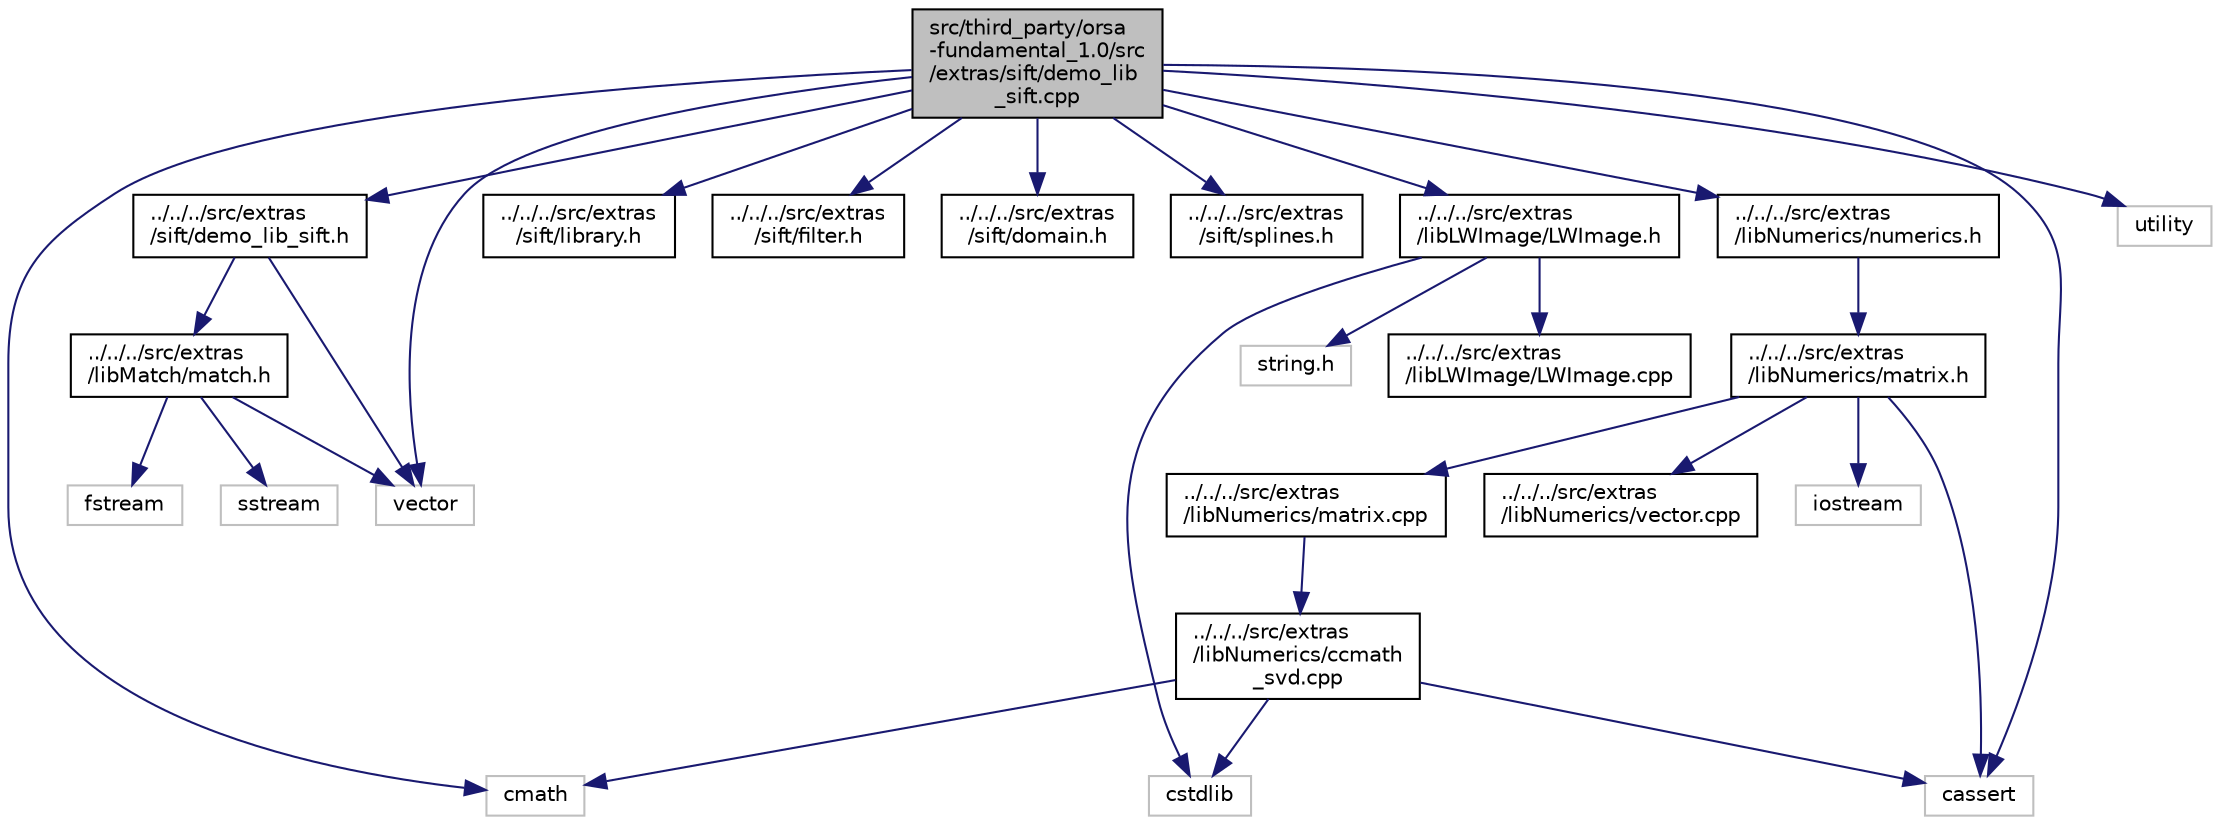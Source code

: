 digraph "src/third_party/orsa-fundamental_1.0/src/extras/sift/demo_lib_sift.cpp"
{
  edge [fontname="Helvetica",fontsize="10",labelfontname="Helvetica",labelfontsize="10"];
  node [fontname="Helvetica",fontsize="10",shape=record];
  Node1 [label="src/third_party/orsa\l-fundamental_1.0/src\l/extras/sift/demo_lib\l_sift.cpp",height=0.2,width=0.4,color="black", fillcolor="grey75", style="filled", fontcolor="black"];
  Node1 -> Node2 [color="midnightblue",fontsize="10",style="solid",fontname="Helvetica"];
  Node2 [label="cmath",height=0.2,width=0.4,color="grey75", fillcolor="white", style="filled"];
  Node1 -> Node3 [color="midnightblue",fontsize="10",style="solid",fontname="Helvetica"];
  Node3 [label="../../../src/extras\l/sift/demo_lib_sift.h",height=0.2,width=0.4,color="black", fillcolor="white", style="filled",URL="$demo__lib__sift_8h.html"];
  Node3 -> Node4 [color="midnightblue",fontsize="10",style="solid",fontname="Helvetica"];
  Node4 [label="vector",height=0.2,width=0.4,color="grey75", fillcolor="white", style="filled"];
  Node3 -> Node5 [color="midnightblue",fontsize="10",style="solid",fontname="Helvetica"];
  Node5 [label="../../../src/extras\l/libMatch/match.h",height=0.2,width=0.4,color="black", fillcolor="white", style="filled",URL="$match_8h.html"];
  Node5 -> Node4 [color="midnightblue",fontsize="10",style="solid",fontname="Helvetica"];
  Node5 -> Node6 [color="midnightblue",fontsize="10",style="solid",fontname="Helvetica"];
  Node6 [label="fstream",height=0.2,width=0.4,color="grey75", fillcolor="white", style="filled"];
  Node5 -> Node7 [color="midnightblue",fontsize="10",style="solid",fontname="Helvetica"];
  Node7 [label="sstream",height=0.2,width=0.4,color="grey75", fillcolor="white", style="filled"];
  Node1 -> Node8 [color="midnightblue",fontsize="10",style="solid",fontname="Helvetica"];
  Node8 [label="../../../src/extras\l/sift/library.h",height=0.2,width=0.4,color="black", fillcolor="white", style="filled",URL="$library_8h.html"];
  Node1 -> Node9 [color="midnightblue",fontsize="10",style="solid",fontname="Helvetica"];
  Node9 [label="../../../src/extras\l/sift/filter.h",height=0.2,width=0.4,color="black", fillcolor="white", style="filled",URL="$filter_8h.html"];
  Node1 -> Node10 [color="midnightblue",fontsize="10",style="solid",fontname="Helvetica"];
  Node10 [label="../../../src/extras\l/sift/domain.h",height=0.2,width=0.4,color="black", fillcolor="white", style="filled",URL="$domain_8h.html"];
  Node1 -> Node11 [color="midnightblue",fontsize="10",style="solid",fontname="Helvetica"];
  Node11 [label="../../../src/extras\l/sift/splines.h",height=0.2,width=0.4,color="black", fillcolor="white", style="filled",URL="$splines_8h.html"];
  Node1 -> Node12 [color="midnightblue",fontsize="10",style="solid",fontname="Helvetica"];
  Node12 [label="../../../src/extras\l/libLWImage/LWImage.h",height=0.2,width=0.4,color="black", fillcolor="white", style="filled",URL="$LWImage_8h.html",tooltip="Light weight image structure. "];
  Node12 -> Node13 [color="midnightblue",fontsize="10",style="solid",fontname="Helvetica"];
  Node13 [label="cstdlib",height=0.2,width=0.4,color="grey75", fillcolor="white", style="filled"];
  Node12 -> Node14 [color="midnightblue",fontsize="10",style="solid",fontname="Helvetica"];
  Node14 [label="string.h",height=0.2,width=0.4,color="grey75", fillcolor="white", style="filled"];
  Node12 -> Node15 [color="midnightblue",fontsize="10",style="solid",fontname="Helvetica"];
  Node15 [label="../../../src/extras\l/libLWImage/LWImage.cpp",height=0.2,width=0.4,color="black", fillcolor="white", style="filled",URL="$LWImage_8cpp.html",tooltip="Light weight image structure. "];
  Node1 -> Node16 [color="midnightblue",fontsize="10",style="solid",fontname="Helvetica"];
  Node16 [label="../../../src/extras\l/libNumerics/numerics.h",height=0.2,width=0.4,color="black", fillcolor="white", style="filled",URL="$extras_2libNumerics_2numerics_8h.html"];
  Node16 -> Node17 [color="midnightblue",fontsize="10",style="solid",fontname="Helvetica"];
  Node17 [label="../../../src/extras\l/libNumerics/matrix.h",height=0.2,width=0.4,color="black", fillcolor="white", style="filled",URL="$extras_2libNumerics_2matrix_8h.html"];
  Node17 -> Node18 [color="midnightblue",fontsize="10",style="solid",fontname="Helvetica"];
  Node18 [label="iostream",height=0.2,width=0.4,color="grey75", fillcolor="white", style="filled"];
  Node17 -> Node19 [color="midnightblue",fontsize="10",style="solid",fontname="Helvetica"];
  Node19 [label="cassert",height=0.2,width=0.4,color="grey75", fillcolor="white", style="filled"];
  Node17 -> Node20 [color="midnightblue",fontsize="10",style="solid",fontname="Helvetica"];
  Node20 [label="../../../src/extras\l/libNumerics/matrix.cpp",height=0.2,width=0.4,color="black", fillcolor="white", style="filled",URL="$extras_2libNumerics_2matrix_8cpp.html"];
  Node20 -> Node21 [color="midnightblue",fontsize="10",style="solid",fontname="Helvetica"];
  Node21 [label="../../../src/extras\l/libNumerics/ccmath\l_svd.cpp",height=0.2,width=0.4,color="black", fillcolor="white", style="filled",URL="$extras_2libNumerics_2ccmath__svd_8cpp.html"];
  Node21 -> Node2 [color="midnightblue",fontsize="10",style="solid",fontname="Helvetica"];
  Node21 -> Node13 [color="midnightblue",fontsize="10",style="solid",fontname="Helvetica"];
  Node21 -> Node19 [color="midnightblue",fontsize="10",style="solid",fontname="Helvetica"];
  Node17 -> Node22 [color="midnightblue",fontsize="10",style="solid",fontname="Helvetica"];
  Node22 [label="../../../src/extras\l/libNumerics/vector.cpp",height=0.2,width=0.4,color="black", fillcolor="white", style="filled",URL="$extras_2libNumerics_2vector_8cpp.html"];
  Node1 -> Node19 [color="midnightblue",fontsize="10",style="solid",fontname="Helvetica"];
  Node1 -> Node4 [color="midnightblue",fontsize="10",style="solid",fontname="Helvetica"];
  Node1 -> Node23 [color="midnightblue",fontsize="10",style="solid",fontname="Helvetica"];
  Node23 [label="utility",height=0.2,width=0.4,color="grey75", fillcolor="white", style="filled"];
}
